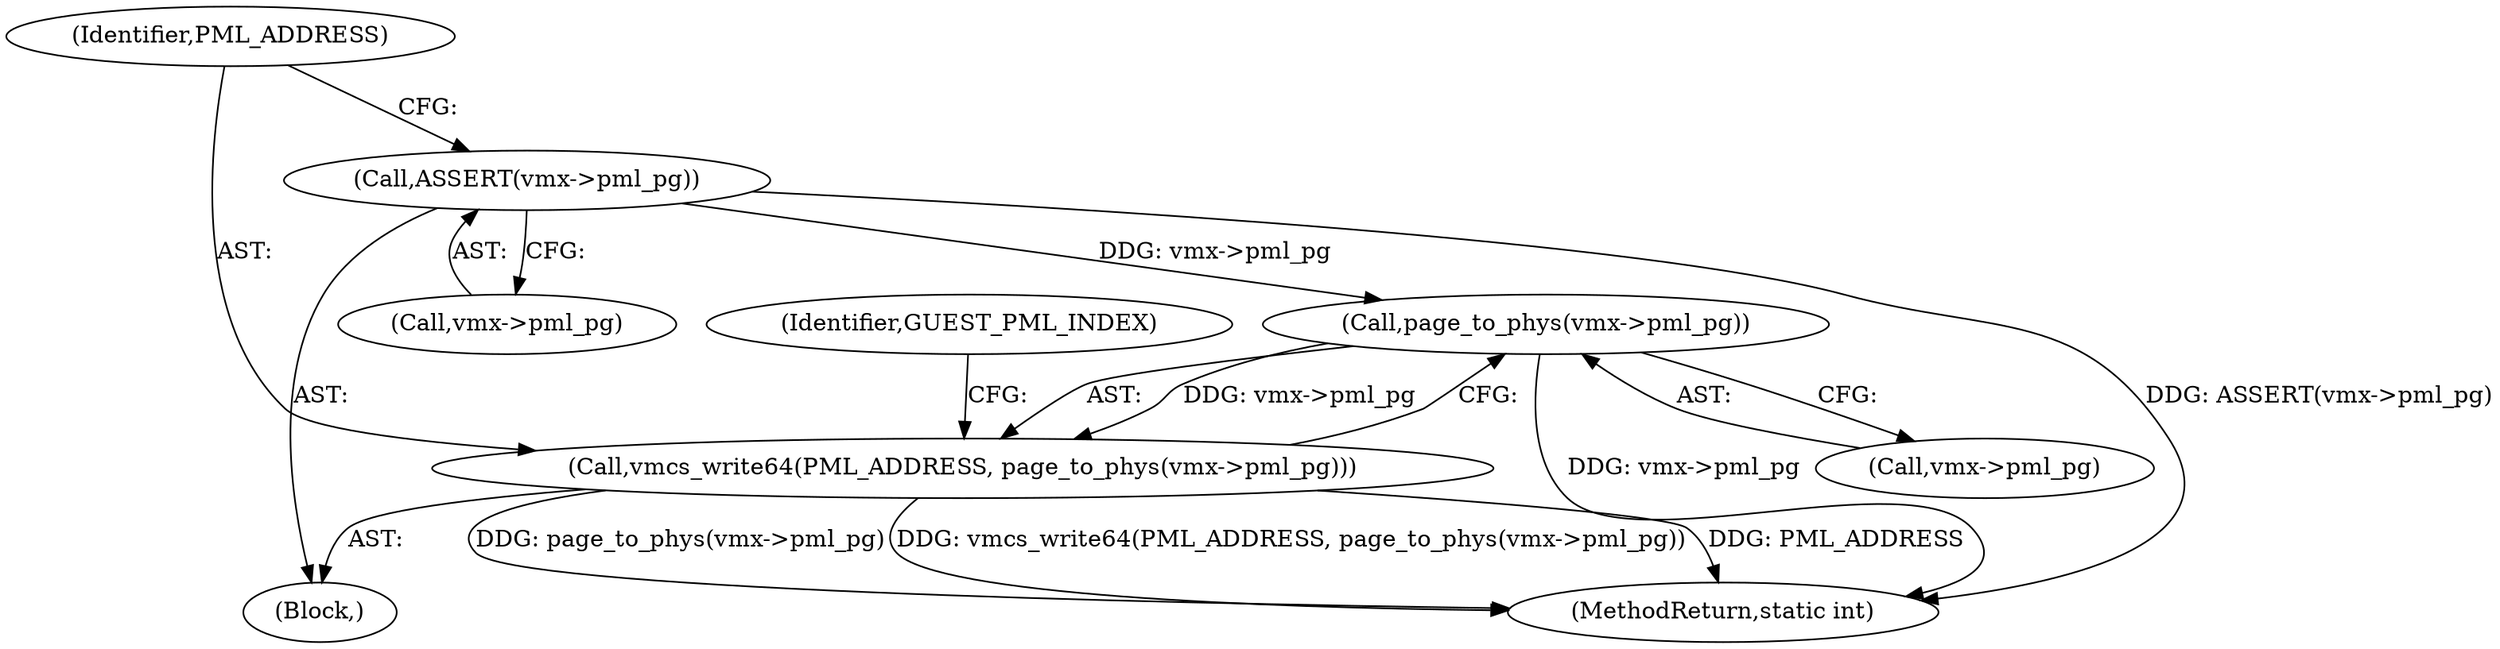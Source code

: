 digraph "0_linux_51aa68e7d57e3217192d88ce90fd5b8ef29ec94f@pointer" {
"1000861" [label="(Call,page_to_phys(vmx->pml_pg))"];
"1000855" [label="(Call,ASSERT(vmx->pml_pg))"];
"1000859" [label="(Call,vmcs_write64(PML_ADDRESS, page_to_phys(vmx->pml_pg)))"];
"1000855" [label="(Call,ASSERT(vmx->pml_pg))"];
"1000856" [label="(Call,vmx->pml_pg)"];
"1001021" [label="(MethodReturn,static int)"];
"1000860" [label="(Identifier,PML_ADDRESS)"];
"1000859" [label="(Call,vmcs_write64(PML_ADDRESS, page_to_phys(vmx->pml_pg)))"];
"1000861" [label="(Call,page_to_phys(vmx->pml_pg))"];
"1000866" [label="(Identifier,GUEST_PML_INDEX)"];
"1000862" [label="(Call,vmx->pml_pg)"];
"1000854" [label="(Block,)"];
"1000861" -> "1000859"  [label="AST: "];
"1000861" -> "1000862"  [label="CFG: "];
"1000862" -> "1000861"  [label="AST: "];
"1000859" -> "1000861"  [label="CFG: "];
"1000861" -> "1001021"  [label="DDG: vmx->pml_pg"];
"1000861" -> "1000859"  [label="DDG: vmx->pml_pg"];
"1000855" -> "1000861"  [label="DDG: vmx->pml_pg"];
"1000855" -> "1000854"  [label="AST: "];
"1000855" -> "1000856"  [label="CFG: "];
"1000856" -> "1000855"  [label="AST: "];
"1000860" -> "1000855"  [label="CFG: "];
"1000855" -> "1001021"  [label="DDG: ASSERT(vmx->pml_pg)"];
"1000859" -> "1000854"  [label="AST: "];
"1000860" -> "1000859"  [label="AST: "];
"1000866" -> "1000859"  [label="CFG: "];
"1000859" -> "1001021"  [label="DDG: vmcs_write64(PML_ADDRESS, page_to_phys(vmx->pml_pg))"];
"1000859" -> "1001021"  [label="DDG: PML_ADDRESS"];
"1000859" -> "1001021"  [label="DDG: page_to_phys(vmx->pml_pg)"];
}

